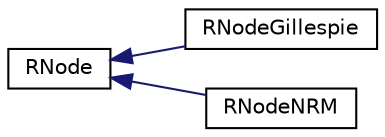 digraph "Graphical Class Hierarchy"
{
 // INTERACTIVE_SVG=YES
  edge [fontname="Helvetica",fontsize="10",labelfontname="Helvetica",labelfontsize="10"];
  node [fontname="Helvetica",fontsize="10",shape=record];
  rankdir="LR";
  Node0 [label="RNode",height=0.2,width=0.4,color="black", fillcolor="white", style="filled",URL="$classRNode.html",tooltip="This is an abstract base class for classes that need to be associated with the given Reaction object..."];
  Node0 -> Node1 [dir="back",color="midnightblue",fontsize="10",style="solid",fontname="Helvetica"];
  Node1 [label="RNodeGillespie",height=0.2,width=0.4,color="black", fillcolor="white", style="filled",URL="$classRNodeGillespie.html",tooltip="Used by ChemGillespieImpl to implement the cached version of the Gillespie algorithm. "];
  Node0 -> Node2 [dir="back",color="midnightblue",fontsize="10",style="solid",fontname="Helvetica"];
  Node2 [label="RNodeNRM",height=0.2,width=0.4,color="black", fillcolor="white", style="filled",URL="$classRNodeNRM.html",tooltip="Reaction Node for the Next Reaction Method. "];
}
